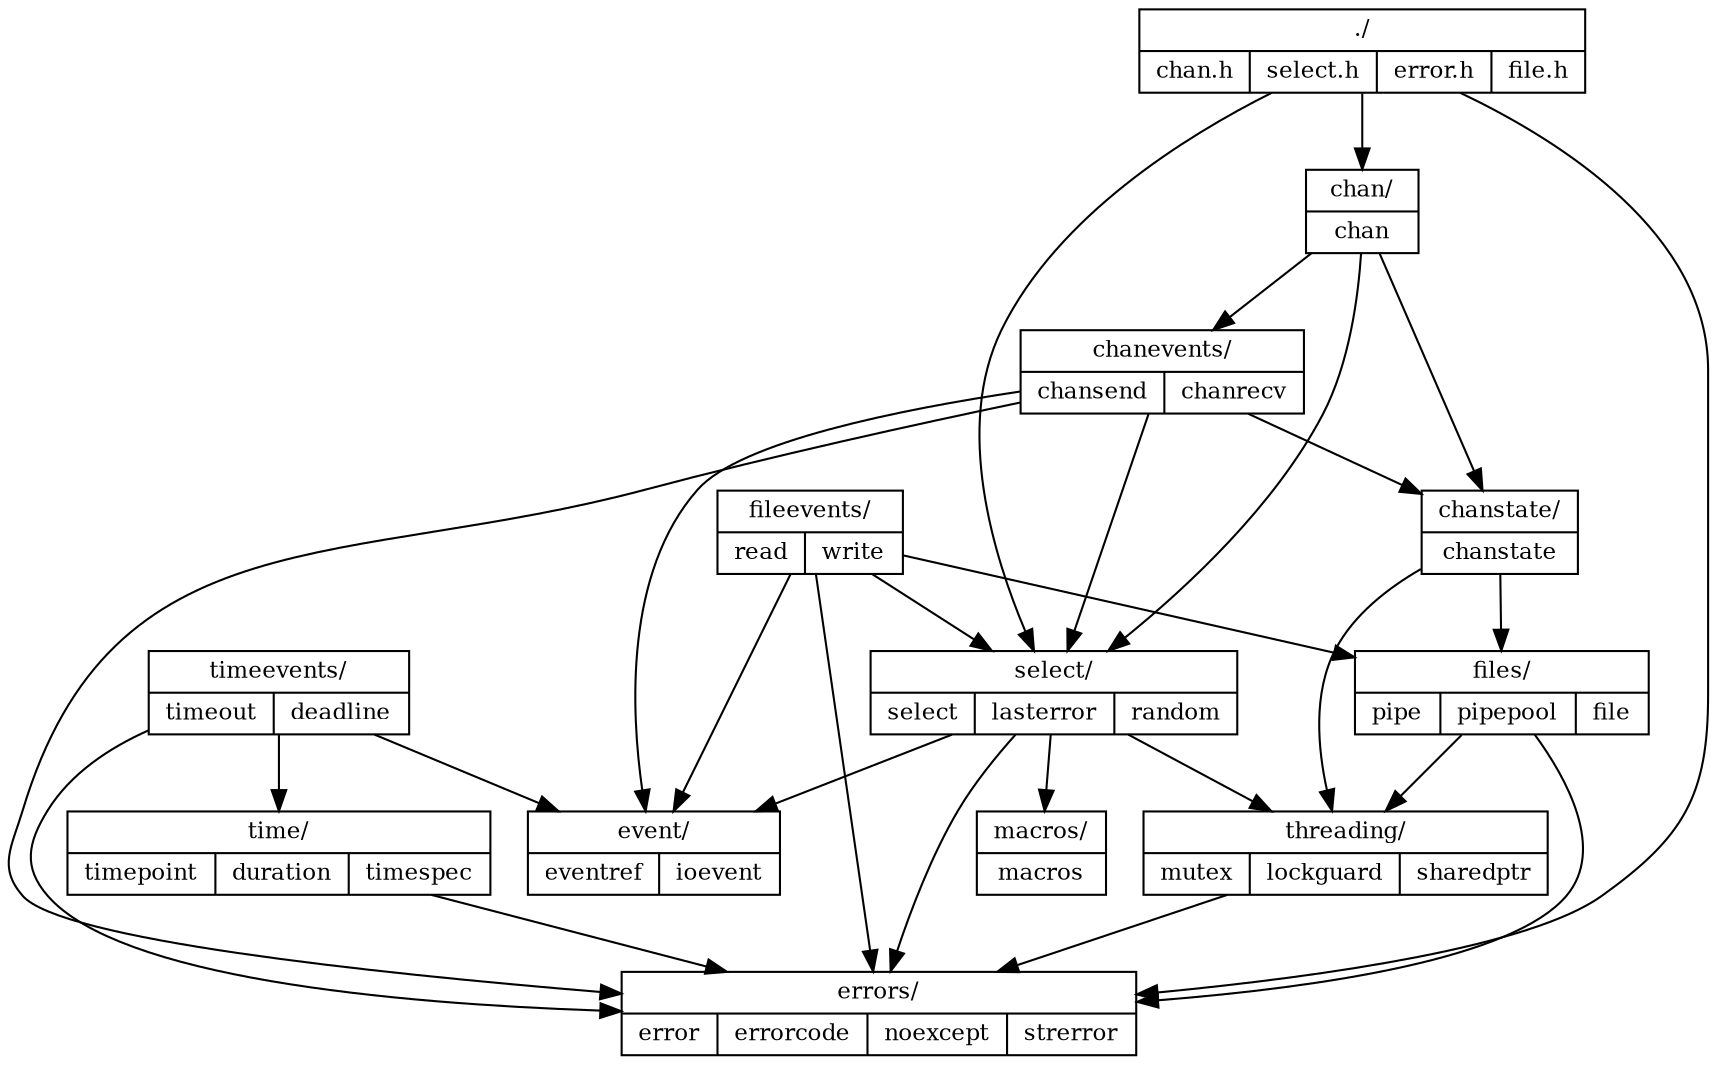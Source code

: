 digraph structs {
    node [shape=record, fontsize=11];

    root       [label="{./|{chan.h|select.h|error.h|file.h}}"];
    chan       [label="{chan/|{chan}}"];
    chanevents [label="{chanevents/|{chansend|chanrecv}}"];
    chanstate  [label="{chanstate/|{chanstate}}"];
    fileevents [label="{fileevents/|{read|write}}"];
    files      [label="{files/|{pipe|pipepool|file}}"];
    select     [label="{select/|{select|lasterror|random}}"];
    errors     [label="{errors/|{error|errorcode|noexcept|strerror}}"];
    threading  [label="{threading/|{mutex|lockguard|sharedptr}}"];
    event      [label="{event/|{eventref|ioevent}}"];
    macros     [label="{macros/|{macros}}"];
    time       [label="{time/|{timepoint|duration|timespec}}"];
    timeevents [label="{timeevents/|{timeout|deadline}}"];

    root -> chan;
    root -> errors;
    root -> select;

    chan -> chanevents;
    chan -> chanstate;
    chan -> select;

    chanevents -> chanstate;
    chanevents -> event;
    chanevents -> errors;
    chanevents -> select;
    
    chanstate -> files;
    chanstate -> threading;

    fileevents -> files;
    fileevents -> event;
    fileevents -> errors;
    fileevents -> select;

    files -> errors;
    files -> threading;

    select -> threading;
    select -> errors;
    select -> event;
    select -> macros;

    time -> errors;
    
    timeevents -> time;
    timeevents -> event;
    timeevents -> errors;

    threading -> errors;
}
